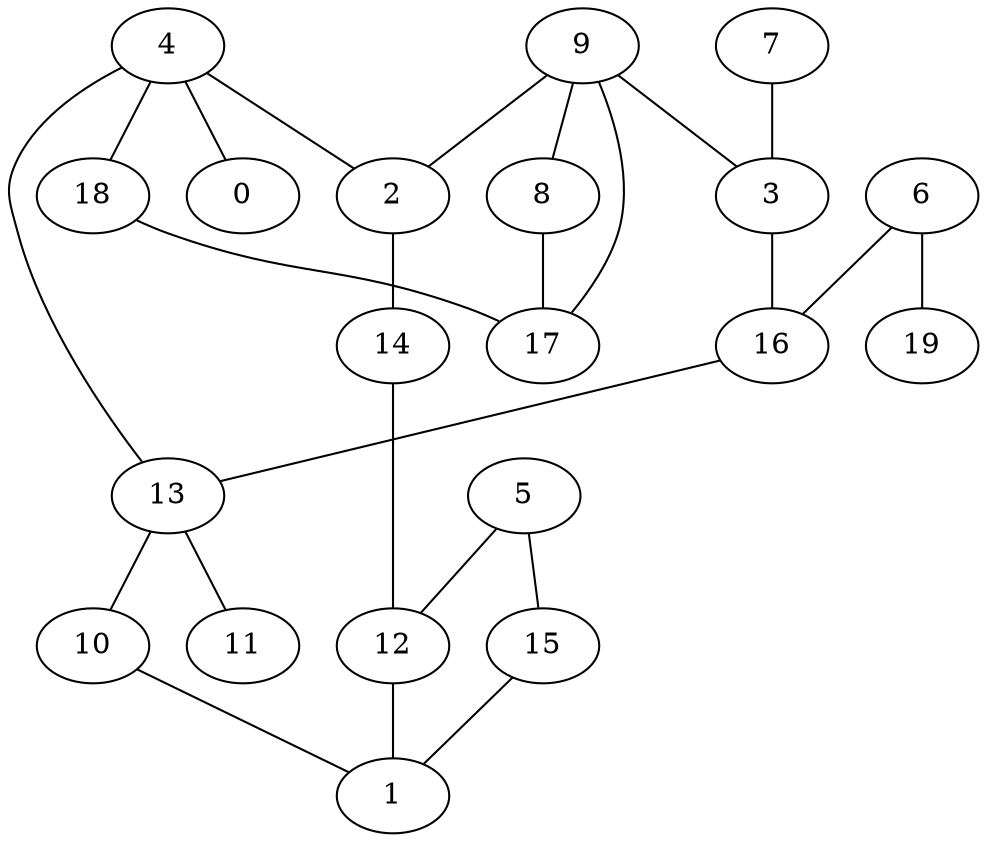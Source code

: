 digraph GG_graph {

subgraph G_graph {
edge [color = black]
"8" -> "17" [dir = none]
"5" -> "15" [dir = none]
"14" -> "12" [dir = none]
"15" -> "1" [dir = none]
"13" -> "10" [dir = none]
"13" -> "11" [dir = none]
"7" -> "3" [dir = none]
"4" -> "18" [dir = none]
"4" -> "0" [dir = none]
"4" -> "2" [dir = none]
"4" -> "13" [dir = none]
"2" -> "14" [dir = none]
"10" -> "1" [dir = none]
"16" -> "13" [dir = none]
"3" -> "16" [dir = none]
"9" -> "17" [dir = none]
"9" -> "2" [dir = none]
"6" -> "19" [dir = none]
"6" -> "16" [dir = none]
"9" -> "3" [dir = none]
"18" -> "17" [dir = none]
"9" -> "8" [dir = none]
"12" -> "1" [dir = none]
"5" -> "12" [dir = none]
}

}
